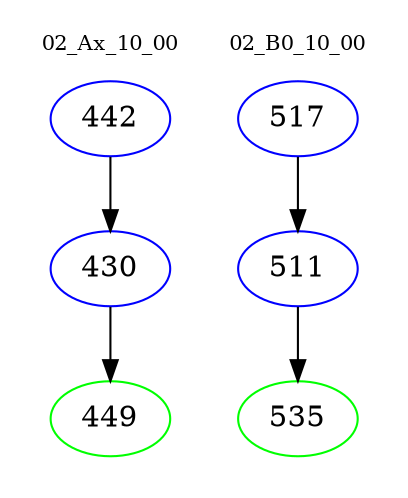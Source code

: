 digraph{
subgraph cluster_0 {
color = white
label = "02_Ax_10_00";
fontsize=10;
T0_442 [label="442", color="blue"]
T0_442 -> T0_430 [color="black"]
T0_430 [label="430", color="blue"]
T0_430 -> T0_449 [color="black"]
T0_449 [label="449", color="green"]
}
subgraph cluster_1 {
color = white
label = "02_B0_10_00";
fontsize=10;
T1_517 [label="517", color="blue"]
T1_517 -> T1_511 [color="black"]
T1_511 [label="511", color="blue"]
T1_511 -> T1_535 [color="black"]
T1_535 [label="535", color="green"]
}
}
